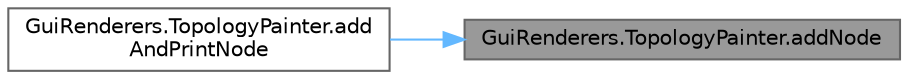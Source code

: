 digraph "GuiRenderers.TopologyPainter.addNode"
{
 // LATEX_PDF_SIZE
  bgcolor="transparent";
  edge [fontname=Helvetica,fontsize=10,labelfontname=Helvetica,labelfontsize=10];
  node [fontname=Helvetica,fontsize=10,shape=box,height=0.2,width=0.4];
  rankdir="RL";
  Node1 [id="Node000001",label="GuiRenderers.TopologyPainter.addNode",height=0.2,width=0.4,color="gray40", fillcolor="grey60", style="filled", fontcolor="black",tooltip=" "];
  Node1 -> Node2 [id="edge1_Node000001_Node000002",dir="back",color="steelblue1",style="solid",tooltip=" "];
  Node2 [id="Node000002",label="GuiRenderers.TopologyPainter.add\lAndPrintNode",height=0.2,width=0.4,color="grey40", fillcolor="white", style="filled",URL="$class_gui_renderers_1_1_topology_painter.html#adaa61bc3859745625b237b00ef1b4d0f",tooltip=" "];
}
